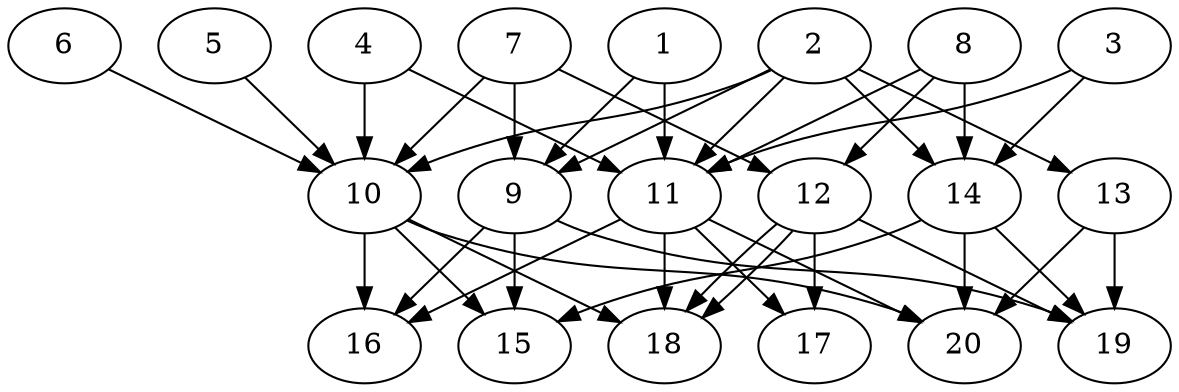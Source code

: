 // DAG automatically generated by daggen at Tue Jul 23 14:28:59 2019
// ./daggen --dot -n 20 --ccr 0.4 --fat 0.6 --regular 0.5 --density 0.7 --mindata 5242880 --maxdata 52428800 
digraph G {
  1 [size="23057920", alpha="0.04", expect_size="9223168"] 
  1 -> 9 [size ="9223168"]
  1 -> 11 [size ="9223168"]
  2 [size="57413120", alpha="0.11", expect_size="22965248"] 
  2 -> 9 [size ="22965248"]
  2 -> 10 [size ="22965248"]
  2 -> 11 [size ="22965248"]
  2 -> 13 [size ="22965248"]
  2 -> 14 [size ="22965248"]
  3 [size="122693120", alpha="0.10", expect_size="49077248"] 
  3 -> 11 [size ="49077248"]
  3 -> 14 [size ="49077248"]
  4 [size="43417600", alpha="0.05", expect_size="17367040"] 
  4 -> 10 [size ="17367040"]
  4 -> 11 [size ="17367040"]
  5 [size="83688960", alpha="0.12", expect_size="33475584"] 
  5 -> 10 [size ="33475584"]
  6 [size="64471040", alpha="0.02", expect_size="25788416"] 
  6 -> 10 [size ="25788416"]
  7 [size="72785920", alpha="0.16", expect_size="29114368"] 
  7 -> 9 [size ="29114368"]
  7 -> 10 [size ="29114368"]
  7 -> 12 [size ="29114368"]
  8 [size="97940480", alpha="0.04", expect_size="39176192"] 
  8 -> 11 [size ="39176192"]
  8 -> 12 [size ="39176192"]
  8 -> 14 [size ="39176192"]
  9 [size="99023360", alpha="0.01", expect_size="39609344"] 
  9 -> 15 [size ="39609344"]
  9 -> 16 [size ="39609344"]
  9 -> 19 [size ="39609344"]
  10 [size="22602240", alpha="0.13", expect_size="9040896"] 
  10 -> 15 [size ="9040896"]
  10 -> 16 [size ="9040896"]
  10 -> 18 [size ="9040896"]
  10 -> 20 [size ="9040896"]
  11 [size="113661440", alpha="0.11", expect_size="45464576"] 
  11 -> 16 [size ="45464576"]
  11 -> 17 [size ="45464576"]
  11 -> 18 [size ="45464576"]
  11 -> 20 [size ="45464576"]
  12 [size="21519360", alpha="0.06", expect_size="8607744"] 
  12 -> 17 [size ="8607744"]
  12 -> 18 [size ="8607744"]
  12 -> 18 [size ="8607744"]
  12 -> 19 [size ="8607744"]
  13 [size="83517440", alpha="0.04", expect_size="33406976"] 
  13 -> 19 [size ="33406976"]
  13 -> 20 [size ="33406976"]
  14 [size="24458240", alpha="0.03", expect_size="9783296"] 
  14 -> 15 [size ="9783296"]
  14 -> 19 [size ="9783296"]
  14 -> 20 [size ="9783296"]
  15 [size="53841920", alpha="0.18", expect_size="21536768"] 
  16 [size="122641920", alpha="0.16", expect_size="49056768"] 
  17 [size="15165440", alpha="0.05", expect_size="6066176"] 
  18 [size="109278720", alpha="0.13", expect_size="43711488"] 
  19 [size="13872640", alpha="0.14", expect_size="5549056"] 
  20 [size="21230080", alpha="0.11", expect_size="8492032"] 
}

